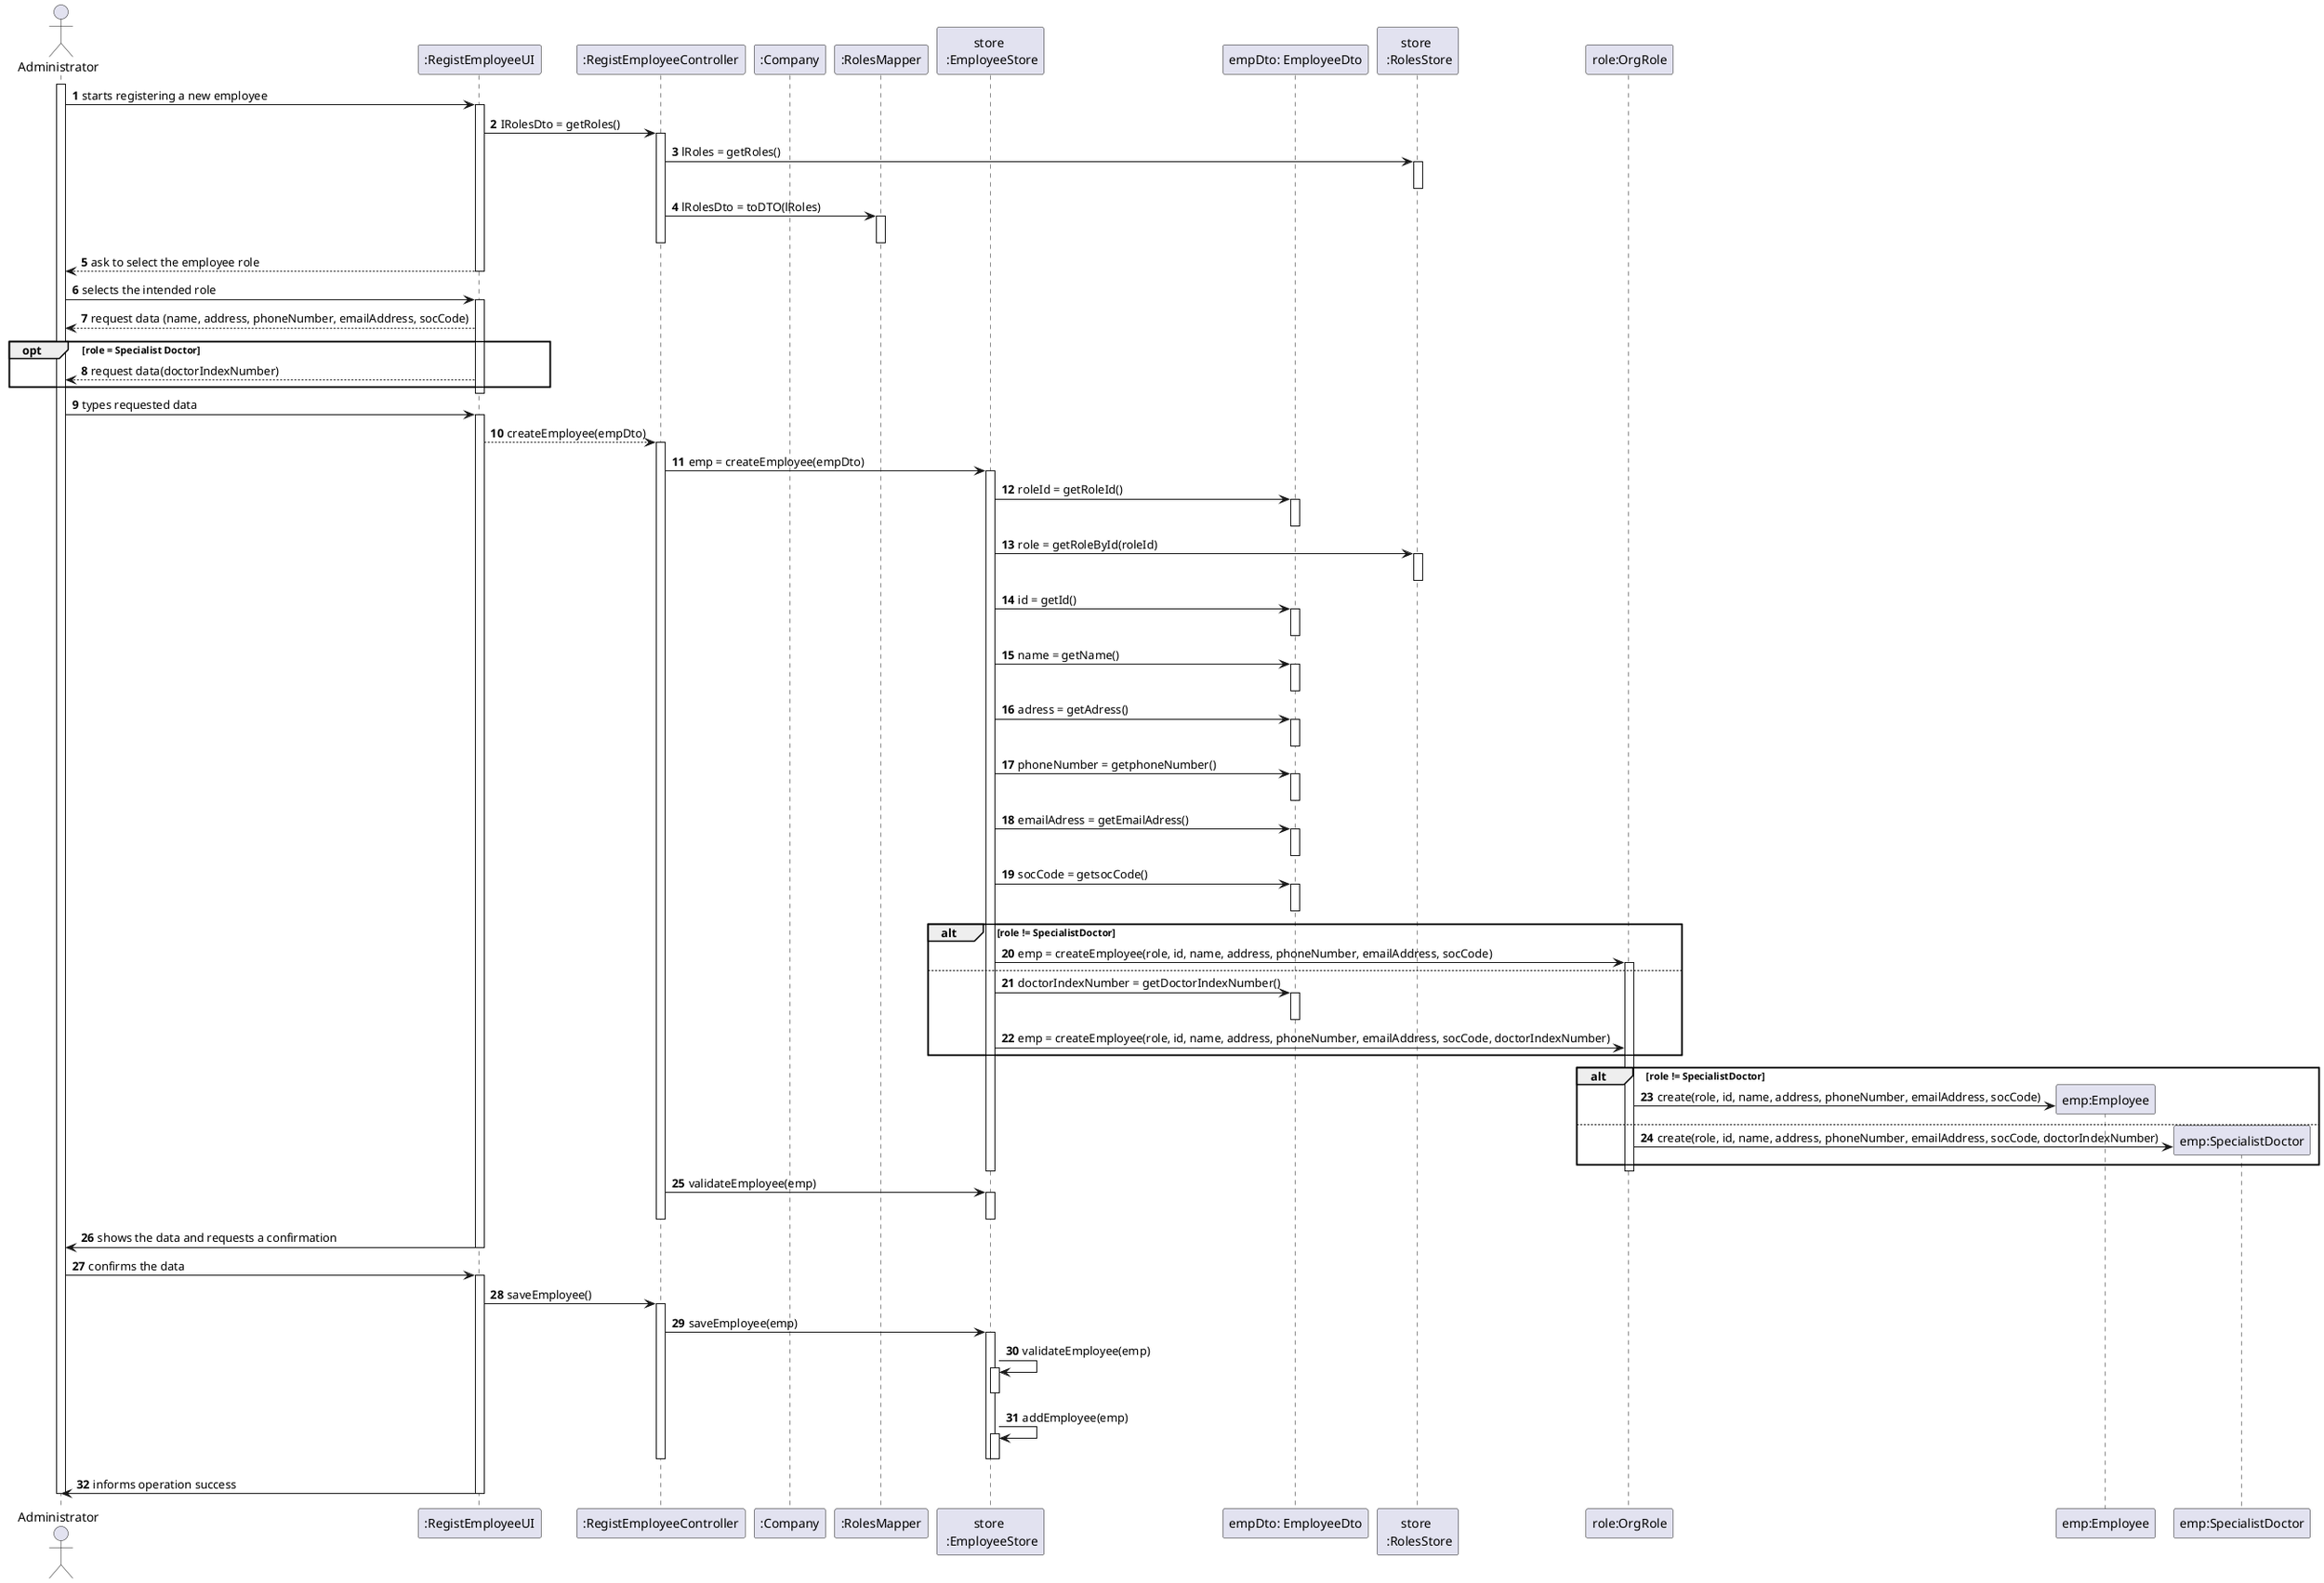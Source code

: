 @startuml
actor Administrator as Adm
participant ":RegistEmployeeUI" as Interface
participant ":RegistEmployeeController" as Controller
participant ":Company" as Company
participant ":RolesMapper" as RolesMapper
participant "store \n :EmployeeStore" as estore
participant "empDto: EmployeeDto" as EmployeeDto
participant "store \n :RolesStore" as rstore
participant "role:OrgRole" as OrgRole
 
 
autonumber
activate Adm
Adm -> Interface: starts registering a new employee
activate Interface
Interface -> Controller: IRolesDto = getRoles()
activate Controller
Controller -> rstore: lRoles = getRoles()
activate rstore
deactivate rstore
Controller -> RolesMapper: lRolesDto = toDTO(lRoles)
activate RolesMapper
deactivate RolesMapper
deactivate Controller
Interface --> Adm: ask to select the employee role
deactivate Interface
Adm -> Interface: selects the intended role
activate Interface
Interface --> Adm: request data (name, address, phoneNumber, emailAddress, socCode)
opt role = Specialist Doctor
    Interface --> Adm: request data(doctorIndexNumber)
end
deactivate Interface
 
 
Adm -> Interface: types requested data
activate Interface
Interface --> Controller: createEmployee(empDto)
activate Controller
Controller -> estore: emp = createEmployee(empDto)
activate estore
estore -> EmployeeDto: roleId = getRoleId()
activate EmployeeDto
deactivate EmployeeDto
estore -> rstore: role = getRoleById(roleId)
activate rstore
deactivate rstore
estore -> EmployeeDto: id = getId()
activate EmployeeDto
deactivate EmployeeDto
estore -> EmployeeDto: name = getName()
activate EmployeeDto
deactivate EmployeeDto
estore -> EmployeeDto: adress = getAdress()
activate EmployeeDto
deactivate EmployeeDto
estore -> EmployeeDto: phoneNumber = getphoneNumber()
activate EmployeeDto
deactivate EmployeeDto
estore -> EmployeeDto: emailAdress = getEmailAdress()
activate EmployeeDto
deactivate EmployeeDto
estore -> EmployeeDto: socCode = getsocCode()
activate EmployeeDto
deactivate EmployeeDto
alt role != SpecialistDoctor
    estore -> OrgRole: emp = createEmployee(role, id, name, address, phoneNumber, emailAddress, socCode)
    activate OrgRole
else
    estore -> EmployeeDto: doctorIndexNumber = getDoctorIndexNumber()
    activate EmployeeDto
    deactivate EmployeeDto
    estore -> OrgRole: emp = createEmployee(role, id, name, address, phoneNumber, emailAddress, socCode, doctorIndexNumber)
end
alt role != SpecialistDoctor
    create "emp:Employee" as Employee
    OrgRole -> Employee: create(role, id, name, address, phoneNumber, emailAddress, socCode)
else
    create "emp:SpecialistDoctor" as Doctor
    OrgRole -> Doctor:create(role, id, name, address, phoneNumber, emailAddress, socCode, doctorIndexNumber)
end
deactivate OrgRole
deactivate estore
Controller -> estore: validateEmployee(emp)
activate estore
deactivate estore
deactivate Controller

Interface -> Adm: shows the data and requests a confirmation
deactivate Interface
Adm -> Interface: confirms the data

activate Interface
Interface -> Controller: saveEmployee()
activate Controller
Controller -> estore: saveEmployee(emp)
activate estore
estore -> estore: validateEmployee(emp)
activate estore
deactivate estore
estore -> estore: addEmployee(emp)
activate estore
deactivate estore
deactivate estore
deactivate Controller
Interface -> Adm: informs operation success
deactivate Interface
deactivate Adm
@enduml